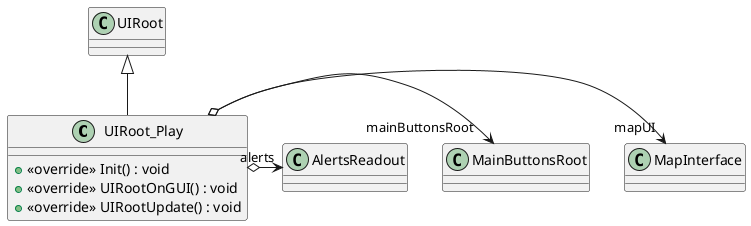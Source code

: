 @startuml
class UIRoot_Play {
    + <<override>> Init() : void
    + <<override>> UIRootOnGUI() : void
    + <<override>> UIRootUpdate() : void
}
UIRoot <|-- UIRoot_Play
UIRoot_Play o-> "mapUI" MapInterface
UIRoot_Play o-> "mainButtonsRoot" MainButtonsRoot
UIRoot_Play o-> "alerts" AlertsReadout
@enduml
